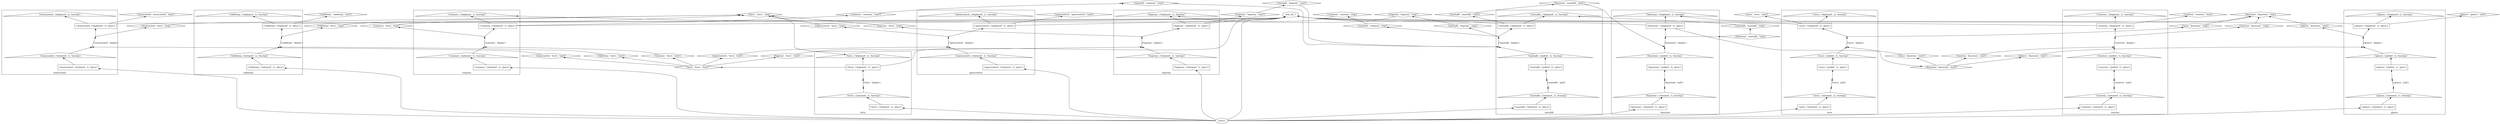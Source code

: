 digraph G {
	rankdir=BT;
	subgraph cluster_1 {
		color = black;
		label = "facts";
		v74 [label="('facts', ('deployed', 1), 'place')"] [shape=box];
		v4 [label="('facts', ('deploy', 1), 'beginning')"] [shape=point];
		v52 [label="('facts', ('initiated', 1), 'place')"] [shape=box];
		v17 [label="('facts', ('initiated', 1), 'leaving')"] [shape=triangle];
		v112 [label="('facts', ('deployed', 1), 'leaving')"] [shape=triangle];
		v114 [label="('facts', ('deploy', 1), 'end')"] [shape=point];
		v52 -> v17 [label=""];
		v74 -> v112 [label=""];
		v17 -> v4 [label=""];
		v4 -> v114 [label="('facts', 'deploy')"];
		v114 -> v74 [label=""];
	}
	subgraph cluster_2 {
		color = black;
		label = "common";
		v44 [label="('common', ('initiated', 1), 'leaving')"] [shape=triangle];
		v90 [label="('common', ('deployed', 1), 'leaving')"] [shape=triangle];
		v5 [label="('common', ('deploy', 1), 'end')"] [shape=point];
		v85 [label="('common', ('deployed', 1), 'place')"] [shape=box];
		v116 [label="('common', ('deploy', 1), 'beginning')"] [shape=point];
		v10 [label="('common', ('initiated', 1), 'place')"] [shape=box];
		v10 -> v44 [label=""];
		v85 -> v90 [label=""];
		v44 -> v116 [label=""];
		v116 -> v5 [label="('common', 'deploy')"];
		v5 -> v85 [label=""];
	}
	subgraph cluster_3 {
		color = black;
		label = "haproxy";
		v71 [label="('haproxy', ('deploy', 1), 'beginning')"] [shape=point];
		v108 [label="('haproxy', ('initiated', 1), 'leaving')"] [shape=triangle];
		v46 [label="('haproxy', ('deployed', 1), 'place')"] [shape=box];
		v55 [label="('haproxy', ('deploy', 1), 'end')"] [shape=point];
		v76 [label="('haproxy', ('initiated', 1), 'place')"] [shape=box];
		v9 [label="('haproxy', ('deployed', 1), 'leaving')"] [shape=triangle];
		v76 -> v108 [label=""];
		v46 -> v9 [label=""];
		v108 -> v71 [label=""];
		v71 -> v55 [label="('haproxy', 'deploy')"];
		v55 -> v46 [label=""];
	}
	subgraph cluster_4 {
		color = black;
		label = "memcached";
		v0 [label="('memcached', ('initiated', 1), 'leaving')"] [shape=triangle];
		v96 [label="('memcached', ('deployed', 1), 'leaving')"] [shape=triangle];
		v14 [label="('memcached', ('deploy', 1), 'end')"] [shape=point];
		v94 [label="('memcached', ('deployed', 1), 'place')"] [shape=box];
		v106 [label="('memcached', ('deploy', 1), 'beginning')"] [shape=point];
		v65 [label="('memcached', ('initiated', 1), 'place')"] [shape=box];
		v65 -> v0 [label=""];
		v94 -> v96 [label=""];
		v0 -> v106 [label=""];
		v106 -> v14 [label="('memcached', 'deploy')"];
		v14 -> v94 [label=""];
	}
	subgraph cluster_5 {
		color = black;
		label = "mariadb";
		v100 [label="('mariadb', ('initiated', 1), 'place')"] [shape=box];
		v29 [label="('mariadb', ('pull', 1), 'end')"] [shape=point];
		v101 [label="('mariadb', ('deploy', 1), 'end')"] [shape=point];
		v3 [label="('mariadb', ('pulled', 1), 'place')"] [shape=box];
		v39 [label="('mariadb', ('deployed', 1), 'place')"] [shape=box];
		v125 [label="('mariadb', ('deploy', 1), 'beginning')"] [shape=point];
		v62 [label="('mariadb', ('pulled', 1), 'leaving')"] [shape=triangle];
		v34 [label="('mariadb', ('deployed', 1), 'leaving')"] [shape=triangle];
		v82 [label="('mariadb', ('initiated', 1), 'leaving')"] [shape=triangle];
		v79 [label="('mariadb', ('pull', 1), 'beginning')"] [shape=point];
		v100 -> v82 [label=""];
		v39 -> v34 [label=""];
		v82 -> v79 [label=""];
		v3 -> v62 [label=""];
		v62 -> v125 [label=""];
		v79 -> v29 [label="('mariadb', 'pull')"];
		v29 -> v3 [label=""];
		v125 -> v101 [label="('mariadb', 'deploy')"];
		v101 -> v39 [label=""];
	}
	subgraph cluster_6 {
		color = black;
		label = "rabbitmq";
		v80 [label="('rabbitmq', ('deployed', 1), 'leaving')"] [shape=triangle];
		v109 [label="('rabbitmq', ('deploy', 1), 'beginning')"] [shape=point];
		v50 [label="('rabbitmq', ('initiated', 1), 'leaving')"] [shape=triangle];
		v8 [label="('rabbitmq', ('deploy', 1), 'end')"] [shape=point];
		v19 [label="('rabbitmq', ('initiated', 1), 'place')"] [shape=box];
		v107 [label="('rabbitmq', ('deployed', 1), 'place')"] [shape=box];
		v19 -> v50 [label=""];
		v107 -> v80 [label=""];
		v50 -> v109 [label=""];
		v109 -> v8 [label="('rabbitmq', 'deploy')"];
		v8 -> v107 [label=""];
	}
	subgraph cluster_7 {
		color = black;
		label = "keystone";
		v11 [label="('keystone', ('pull', 1), 'beginning')"] [shape=point];
		v88 [label="('keystone', ('deploy', 1), 'beginning')"] [shape=point];
		v118 [label="('keystone', ('pulled', 1), 'leaving')"] [shape=triangle];
		v89 [label="('keystone', ('deployed', 1), 'leaving')"] [shape=triangle];
		v97 [label="('keystone', ('pull', 1), 'end')"] [shape=point];
		v24 [label="('keystone', ('deploy', 1), 'end')"] [shape=point];
		v84 [label="('keystone', ('pulled', 1), 'place')"] [shape=box];
		v110 [label="('keystone', ('deployed', 1), 'place')"] [shape=box];
		v86 [label="('keystone', ('initiated', 1), 'place')"] [shape=box];
		v117 [label="('keystone', ('initiated', 1), 'leaving')"] [shape=triangle];
		v86 -> v117 [label=""];
		v110 -> v89 [label=""];
		v117 -> v11 [label=""];
		v84 -> v118 [label=""];
		v118 -> v88 [label=""];
		v11 -> v97 [label="('keystone', 'pull')"];
		v97 -> v84 [label=""];
		v88 -> v24 [label="('keystone', 'deploy')"];
		v24 -> v110 [label=""];
	}
	subgraph cluster_8 {
		color = black;
		label = "openvswitch";
		v70 [label="('openvswitch', ('deployed', 1), 'place')"] [shape=box];
		v20 [label="('openvswitch', ('deploy', 1), 'end')"] [shape=point];
		v121 [label="('openvswitch', ('initiated', 1), 'place')"] [shape=box];
		v7 [label="('openvswitch', ('deploy', 1), 'beginning')"] [shape=point];
		v58 [label="('openvswitch', ('initiated', 1), 'leaving')"] [shape=triangle];
		v99 [label="('openvswitch', ('deployed', 1), 'leaving')"] [shape=triangle];
		v121 -> v58 [label=""];
		v70 -> v99 [label=""];
		v58 -> v7 [label=""];
		v7 -> v20 [label="('openvswitch', 'deploy')"];
		v20 -> v70 [label=""];
	}
	subgraph cluster_9 {
		color = black;
		label = "glance";
		v81 [label="('glance', ('pull', 1), 'beginning')"] [shape=point];
		v1 [label="('glance', ('deploy', 1), 'beginning')"] [shape=point];
		v75 [label="('glance', ('initiated', 1), 'leaving')"] [shape=triangle];
		v23 [label="('glance', ('pulled', 1), 'leaving')"] [shape=triangle];
		v53 [label="('glance', ('deployed', 1), 'leaving')"] [shape=triangle];
		v47 [label="('glance', ('pulled', 1), 'place')"] [shape=box];
		v16 [label="('glance', ('deployed', 1), 'place')"] [shape=box];
		v67 [label="('glance', ('pull', 1), 'end')"] [shape=point];
		v26 [label="('glance', ('deploy', 1), 'end')"] [shape=point];
		v111 [label="('glance', ('initiated', 1), 'place')"] [shape=box];
		v111 -> v75 [label=""];
		v16 -> v53 [label=""];
		v75 -> v81 [label=""];
		v47 -> v23 [label=""];
		v23 -> v1 [label=""];
		v81 -> v67 [label="('glance', 'pull')"];
		v67 -> v47 [label=""];
		v1 -> v26 [label="('glance', 'deploy')"];
		v26 -> v16 [label=""];
	}
	subgraph cluster_10 {
		color = black;
		label = "neutron";
		v72 [label="('neutron', ('pull', 1), 'beginning')"] [shape=point];
		v119 [label="('neutron', ('deploy', 1), 'beginning')"] [shape=point];
		v95 [label="('neutron', ('initiated', 1), 'leaving')"] [shape=triangle];
		v30 [label="('neutron', ('pulled', 1), 'place')"] [shape=box];
		v122 [label="('neutron', ('deployed', 1), 'place')"] [shape=box];
		v57 [label="('neutron', ('deployed', 1), 'leaving')"] [shape=triangle];
		v56 [label="('neutron', ('pull', 1), 'end')"] [shape=point];
		v93 [label="('neutron', ('initiated', 1), 'place')"] [shape=box];
		v6 [label="('neutron', ('deploy', 1), 'end')"] [shape=point];
		v27 [label="('neutron', ('pulled', 1), 'leaving')"] [shape=triangle];
		v93 -> v95 [label=""];
		v122 -> v57 [label=""];
		v95 -> v72 [label=""];
		v30 -> v27 [label=""];
		v27 -> v119 [label=""];
		v72 -> v56 [label="('neutron', 'pull')"];
		v56 -> v30 [label=""];
		v119 -> v6 [label="('neutron', 'deploy')"];
		v6 -> v122 [label=""];
	}
	subgraph cluster_11 {
		color = black;
		label = "nova";
		v120 [label="('nova', ('pull', 1), 'beginning')"] [shape=point];
		v73 [label="('nova', ('deploy', 1), 'beginning')"] [shape=point];
		v51 [label="('nova', ('initiated', 1), 'leaving')"] [shape=triangle];
		v15 [label="('nova', ('pulled', 1), 'leaving')"] [shape=triangle];
		v103 [label="('nova', ('deployed', 1), 'leaving')"] [shape=triangle];
		v41 [label="('nova', ('pulled', 1), 'place')"] [shape=box];
		v66 [label="('nova', ('deployed', 1), 'place')"] [shape=box];
		v35 [label="('nova', ('pull', 1), 'end')"] [shape=point];
		v77 [label="('nova', ('deploy', 1), 'end')"] [shape=point];
		v124 [label="('nova', ('initiated', 1), 'place')"] [shape=box];
		v124 -> v51 [label=""];
		v66 -> v103 [label=""];
		v51 -> v120 [label=""];
		v41 -> v15 [label=""];
		v15 -> v73 [label=""];
		v120 -> v35 [label="('nova', 'pull')"];
		v35 -> v41 [label=""];
		v73 -> v77 [label="('nova', 'deploy')"];
		v77 -> v66 [label=""];
	}
	v37 [label="source"] [shape=oval];
	v83 [label="('facts', 'facts', 'start')"] [shape=diamond];
	v54 [label="('haproxy', 'facts', 'start')"] [shape=diamond];
	v22 [label="('facts', 'facts', 'stop')"] [shape=diamond];
	v115 [label="('haproxy', 'facts', 'stop')"] [shape=diamond];
	v32 [label="('openvswitch', 'facts', 'start')"] [shape=diamond];
	v48 [label="('openvswitch', 'facts', 'stop')"] [shape=diamond];
	v38 [label="('memcached', 'facts', 'start')"] [shape=diamond];
	v68 [label="('memcached', 'facts', 'stop')"] [shape=diamond];
	v102 [label="('rabbitmq', 'facts', 'start')"] [shape=diamond];
	v69 [label="('rabbitmq', 'facts', 'stop')"] [shape=diamond];
	v45 [label="('common', 'facts', 'start')"] [shape=diamond];
	v64 [label="('common', 'facts', 'stop')"] [shape=diamond];
	v18 [label="('common', 'common', 'start')"] [shape=diamond];
	v63 [label="('mariadb', 'common', 'start')"] [shape=diamond];
	v91 [label="('common', 'common', 'stop')"] [shape=diamond];
	v59 [label="('mariadb', 'common', 'stop')"] [shape=diamond];
	v92 [label="('haproxy', 'haproxy', 'start')"] [shape=diamond];
	v49 [label="('mariadb', 'haproxy', 'start')"] [shape=diamond];
	v60 [label="('haproxy', 'haproxy', 'stop')"] [shape=diamond];
	v33 [label="('mariadb', 'haproxy', 'stop')"] [shape=diamond];
	v28 [label="('mariadb', 'mariadb', 'start')"] [shape=diamond];
	v87 [label="('keystone', 'mariadb', 'start')"] [shape=diamond];
	v61 [label="('mariadb', 'mariadb', 'stop')"] [shape=diamond];
	v25 [label="('keystone', 'mariadb', 'stop')"] [shape=diamond];
	v40 [label="('keystone', 'keystone', 'start')"] [shape=diamond];
	v36 [label="('glance', 'keystone', 'start')"] [shape=diamond];
	v43 [label="('keystone', 'keystone', 'stop')"] [shape=diamond];
	v12 [label="('glance', 'keystone', 'stop')"] [shape=diamond];
	v42 [label="('nova', 'keystone', 'start')"] [shape=diamond];
	v2 [label="('nova', 'keystone', 'stop')"] [shape=diamond];
	v123 [label="('neutron', 'keystone', 'start')"] [shape=diamond];
	v21 [label="('neutron', 'keystone', 'stop')"] [shape=diamond];
	v98 [label="wait_all_1"] [shape=oval];
	v104 [label="('memcached', 'memcached', 'start')"] [shape=diamond];
	v13 [label="('rabbitmq', 'rabbitmq', 'start')"] [shape=diamond];
	v113 [label="('openvswitch', 'openvswitch', 'start')"] [shape=diamond];
	v105 [label="('glance', 'glance', 'start')"] [shape=diamond];
	v31 [label="('neutron', 'neutron', 'start')"] [shape=diamond];
	v78 [label="('nova', 'nova', 'start')"] [shape=diamond];
	v37 -> v52 [label=""];
	v37 -> v65 [label=""];
	v37 -> v19 [label=""];
	v37 -> v121 [label=""];
	v37 -> v10 [label=""];
	v37 -> v76 [label=""];
	v37 -> v100 [label=""];
	v37 -> v86 [label=""];
	v37 -> v111 [label=""];
	v37 -> v93 [label=""];
	v37 -> v124 [label=""];
	v37 -> v98 [label=""];
	v83 -> v54 [label=""];
	v83 -> v32 [label=""];
	v83 -> v38 [label=""];
	v83 -> v102 [label=""];
	v83 -> v45 [label=""];
	v54 -> v71 [label=""];
	v22 -> v112 [label=""];
	v115 -> v22 [label=""];
	v32 -> v7 [label=""];
	v48 -> v22 [label=""];
	v38 -> v106 [label=""];
	v68 -> v22 [label=""];
	v102 -> v109 [label=""];
	v69 -> v22 [label=""];
	v45 -> v116 [label=""];
	v64 -> v22 [label=""];
	v18 -> v63 [label=""];
	v63 -> v125 [label=""];
	v91 -> v90 [label=""];
	v59 -> v91 [label=""];
	v92 -> v49 [label=""];
	v49 -> v125 [label=""];
	v60 -> v9 [label=""];
	v33 -> v60 [label=""];
	v28 -> v87 [label=""];
	v87 -> v88 [label=""];
	v61 -> v34 [label=""];
	v25 -> v61 [label=""];
	v40 -> v36 [label=""];
	v40 -> v42 [label=""];
	v40 -> v123 [label=""];
	v36 -> v1 [label=""];
	v43 -> v89 [label=""];
	v12 -> v43 [label=""];
	v42 -> v73 [label=""];
	v2 -> v43 [label=""];
	v123 -> v119 [label=""];
	v21 -> v43 [label=""];
	v74 -> v98 [label=""];
	v74 -> v83 [label=""];
	v85 -> v98 [label=""];
	v85 -> v18 [label=""];
	v46 -> v98 [label=""];
	v46 -> v92 [label=""];
	v94 -> v98 [label=""];
	v94 -> v104 [label=""];
	v39 -> v98 [label=""];
	v39 -> v28 [label=""];
	v107 -> v98 [label=""];
	v107 -> v13 [label=""];
	v110 -> v98 [label=""];
	v110 -> v40 [label=""];
	v70 -> v98 [label=""];
	v70 -> v113 [label=""];
	v16 -> v98 [label=""];
	v16 -> v105 [label=""];
	v122 -> v98 [label=""];
	v122 -> v31 [label=""];
	v66 -> v98 [label=""];
	v66 -> v78 [label=""];
	v5 -> v64 [label=""];
	v55 -> v115 [label=""];
	v14 -> v68 [label=""];
	v101 -> v59 [label=""];
	v101 -> v33 [label=""];
	v8 -> v69 [label=""];
	v24 -> v25 [label=""];
	v20 -> v48 [label=""];
	v26 -> v12 [label=""];
	v6 -> v21 [label=""];
	v77 -> v2 [label=""];
}
